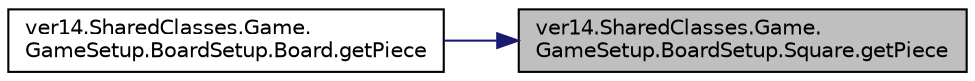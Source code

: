 digraph "ver14.SharedClasses.Game.GameSetup.BoardSetup.Square.getPiece"
{
 // LATEX_PDF_SIZE
  edge [fontname="Helvetica",fontsize="10",labelfontname="Helvetica",labelfontsize="10"];
  node [fontname="Helvetica",fontsize="10",shape=record];
  rankdir="RL";
  Node1 [label="ver14.SharedClasses.Game.\lGameSetup.BoardSetup.Square.getPiece",height=0.2,width=0.4,color="black", fillcolor="grey75", style="filled", fontcolor="black",tooltip=" "];
  Node1 -> Node2 [dir="back",color="midnightblue",fontsize="10",style="solid"];
  Node2 [label="ver14.SharedClasses.Game.\lGameSetup.BoardSetup.Board.getPiece",height=0.2,width=0.4,color="black", fillcolor="white", style="filled",URL="$classver14_1_1_shared_classes_1_1_game_1_1_game_setup_1_1_board_setup_1_1_board.html#a9af76158c1f00d65b88a534865add83e",tooltip=" "];
}
